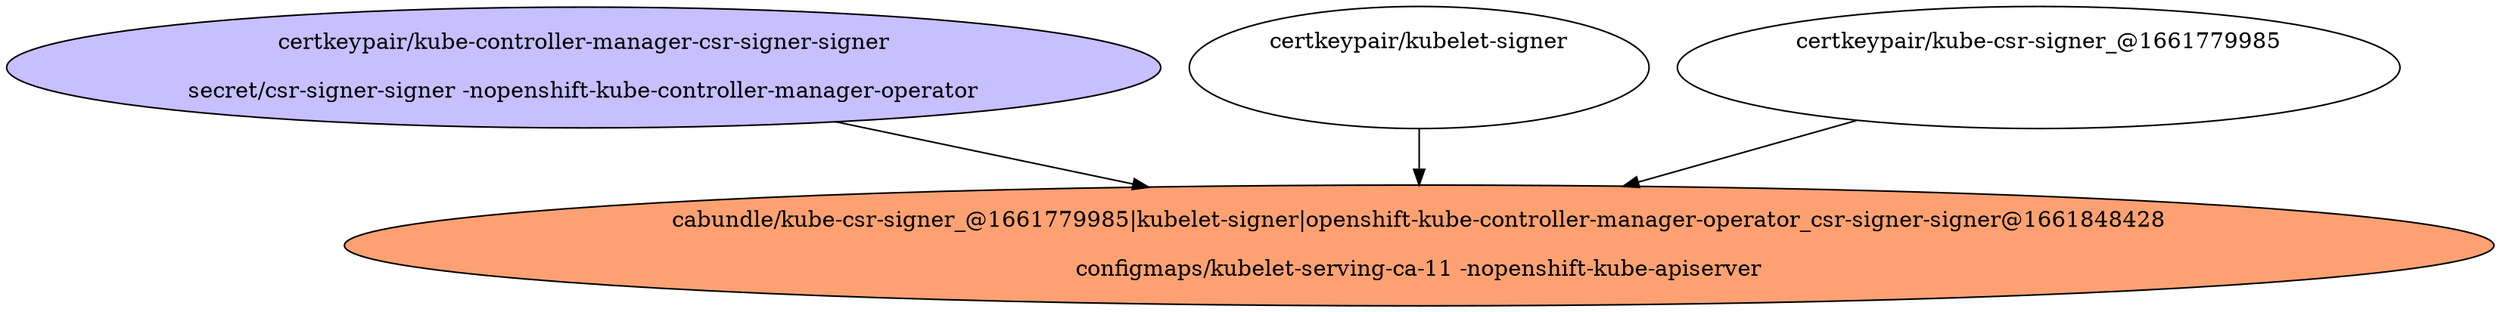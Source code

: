 digraph "Local Certificate" {
  // Node definitions.
  7 [
    label="certkeypair/kube-controller-manager-csr-signer-signer\n\nsecret/csr-signer-signer -nopenshift-kube-controller-manager-operator\n"
    style=filled
    fillcolor="#c7bfff"
  ];
  8 [
    label="certkeypair/kubelet-signer\n\n\n"
    style=filled
    fillcolor=white
  ];
  9 [
    label="certkeypair/kube-csr-signer_@1661779985\n\n\n"
    style=filled
    fillcolor=white
  ];
  24 [
    label="cabundle/kube-csr-signer_@1661779985|kubelet-signer|openshift-kube-controller-manager-operator_csr-signer-signer@1661848428\n\nconfigmaps/kubelet-serving-ca-11 -nopenshift-kube-apiserver\n"
    style=filled
    fillcolor="#fda172"
  ];

  // Edge definitions.
  7 -> 24;
  8 -> 24;
  9 -> 24;
}